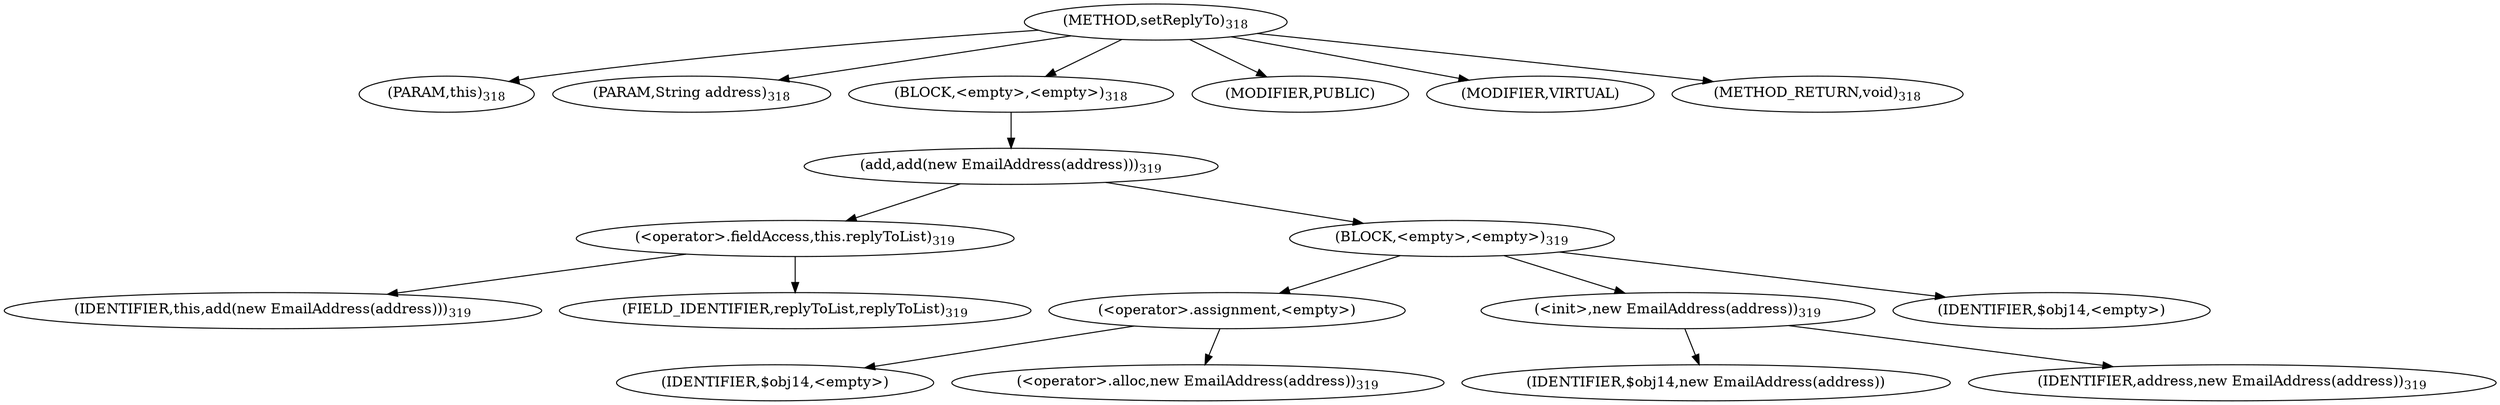 digraph "setReplyTo" {  
"443" [label = <(METHOD,setReplyTo)<SUB>318</SUB>> ]
"44" [label = <(PARAM,this)<SUB>318</SUB>> ]
"444" [label = <(PARAM,String address)<SUB>318</SUB>> ]
"445" [label = <(BLOCK,&lt;empty&gt;,&lt;empty&gt;)<SUB>318</SUB>> ]
"446" [label = <(add,add(new EmailAddress(address)))<SUB>319</SUB>> ]
"447" [label = <(&lt;operator&gt;.fieldAccess,this.replyToList)<SUB>319</SUB>> ]
"43" [label = <(IDENTIFIER,this,add(new EmailAddress(address)))<SUB>319</SUB>> ]
"448" [label = <(FIELD_IDENTIFIER,replyToList,replyToList)<SUB>319</SUB>> ]
"449" [label = <(BLOCK,&lt;empty&gt;,&lt;empty&gt;)<SUB>319</SUB>> ]
"450" [label = <(&lt;operator&gt;.assignment,&lt;empty&gt;)> ]
"451" [label = <(IDENTIFIER,$obj14,&lt;empty&gt;)> ]
"452" [label = <(&lt;operator&gt;.alloc,new EmailAddress(address))<SUB>319</SUB>> ]
"453" [label = <(&lt;init&gt;,new EmailAddress(address))<SUB>319</SUB>> ]
"454" [label = <(IDENTIFIER,$obj14,new EmailAddress(address))> ]
"455" [label = <(IDENTIFIER,address,new EmailAddress(address))<SUB>319</SUB>> ]
"456" [label = <(IDENTIFIER,$obj14,&lt;empty&gt;)> ]
"457" [label = <(MODIFIER,PUBLIC)> ]
"458" [label = <(MODIFIER,VIRTUAL)> ]
"459" [label = <(METHOD_RETURN,void)<SUB>318</SUB>> ]
  "443" -> "44" 
  "443" -> "444" 
  "443" -> "445" 
  "443" -> "457" 
  "443" -> "458" 
  "443" -> "459" 
  "445" -> "446" 
  "446" -> "447" 
  "446" -> "449" 
  "447" -> "43" 
  "447" -> "448" 
  "449" -> "450" 
  "449" -> "453" 
  "449" -> "456" 
  "450" -> "451" 
  "450" -> "452" 
  "453" -> "454" 
  "453" -> "455" 
}
